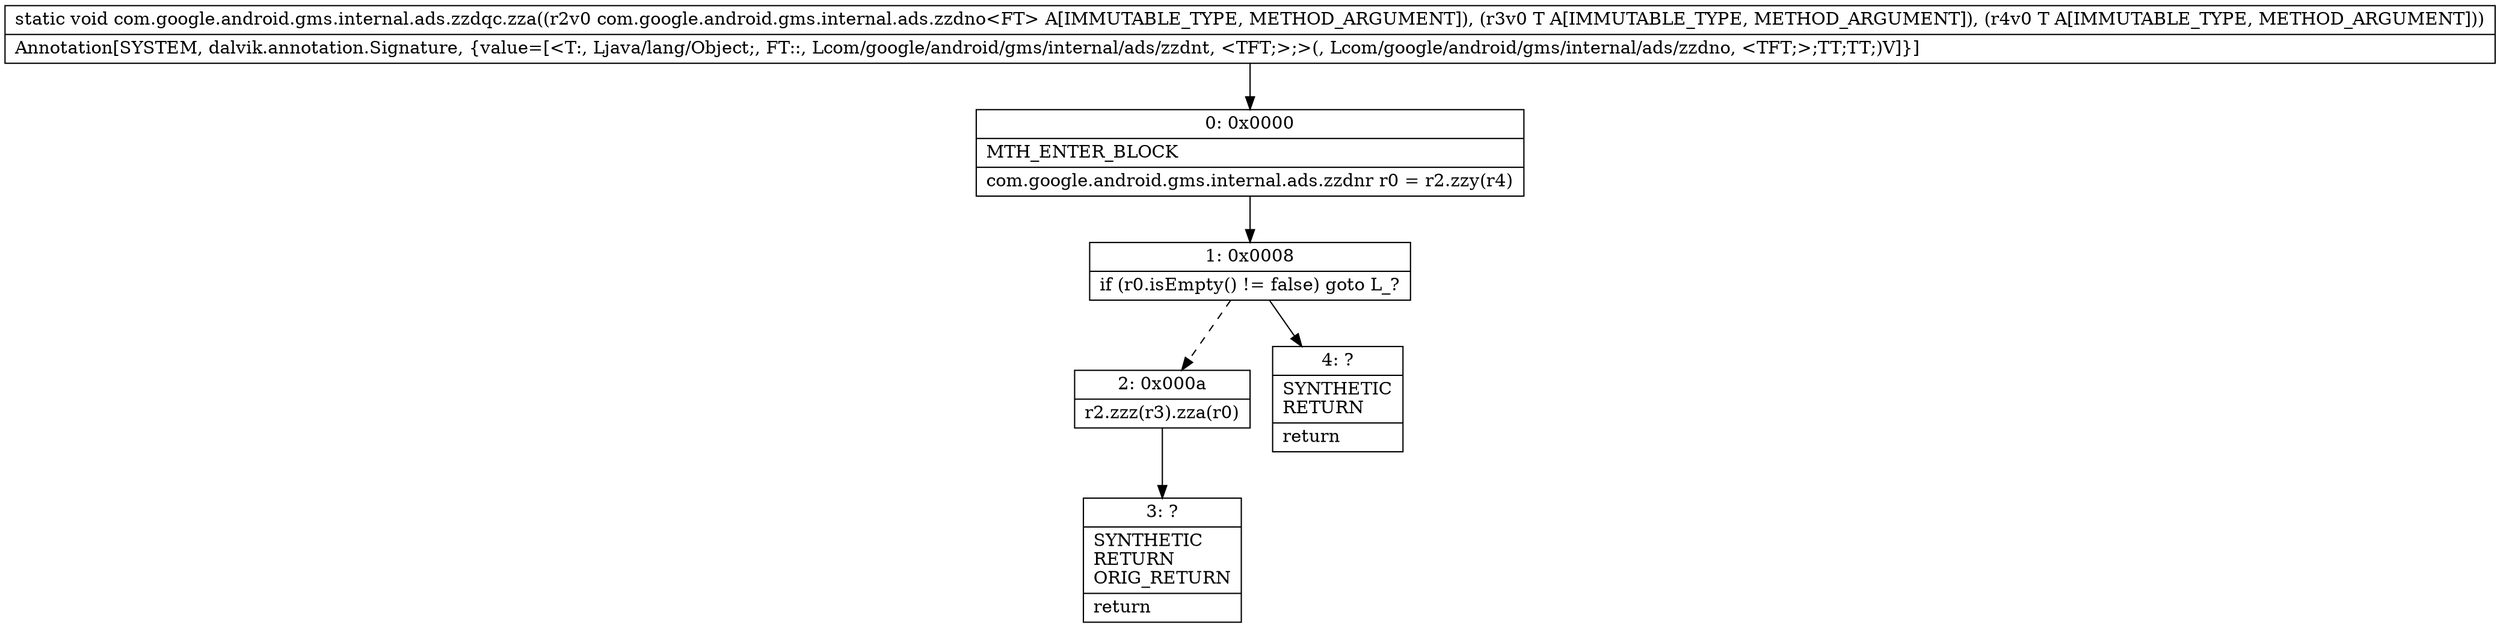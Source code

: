 digraph "CFG forcom.google.android.gms.internal.ads.zzdqc.zza(Lcom\/google\/android\/gms\/internal\/ads\/zzdno;Ljava\/lang\/Object;Ljava\/lang\/Object;)V" {
Node_0 [shape=record,label="{0\:\ 0x0000|MTH_ENTER_BLOCK\l|com.google.android.gms.internal.ads.zzdnr r0 = r2.zzy(r4)\l}"];
Node_1 [shape=record,label="{1\:\ 0x0008|if (r0.isEmpty() != false) goto L_?\l}"];
Node_2 [shape=record,label="{2\:\ 0x000a|r2.zzz(r3).zza(r0)\l}"];
Node_3 [shape=record,label="{3\:\ ?|SYNTHETIC\lRETURN\lORIG_RETURN\l|return\l}"];
Node_4 [shape=record,label="{4\:\ ?|SYNTHETIC\lRETURN\l|return\l}"];
MethodNode[shape=record,label="{static void com.google.android.gms.internal.ads.zzdqc.zza((r2v0 com.google.android.gms.internal.ads.zzdno\<FT\> A[IMMUTABLE_TYPE, METHOD_ARGUMENT]), (r3v0 T A[IMMUTABLE_TYPE, METHOD_ARGUMENT]), (r4v0 T A[IMMUTABLE_TYPE, METHOD_ARGUMENT]))  | Annotation[SYSTEM, dalvik.annotation.Signature, \{value=[\<T:, Ljava\/lang\/Object;, FT::, Lcom\/google\/android\/gms\/internal\/ads\/zzdnt, \<TFT;\>;\>(, Lcom\/google\/android\/gms\/internal\/ads\/zzdno, \<TFT;\>;TT;TT;)V]\}]\l}"];
MethodNode -> Node_0;
Node_0 -> Node_1;
Node_1 -> Node_2[style=dashed];
Node_1 -> Node_4;
Node_2 -> Node_3;
}

